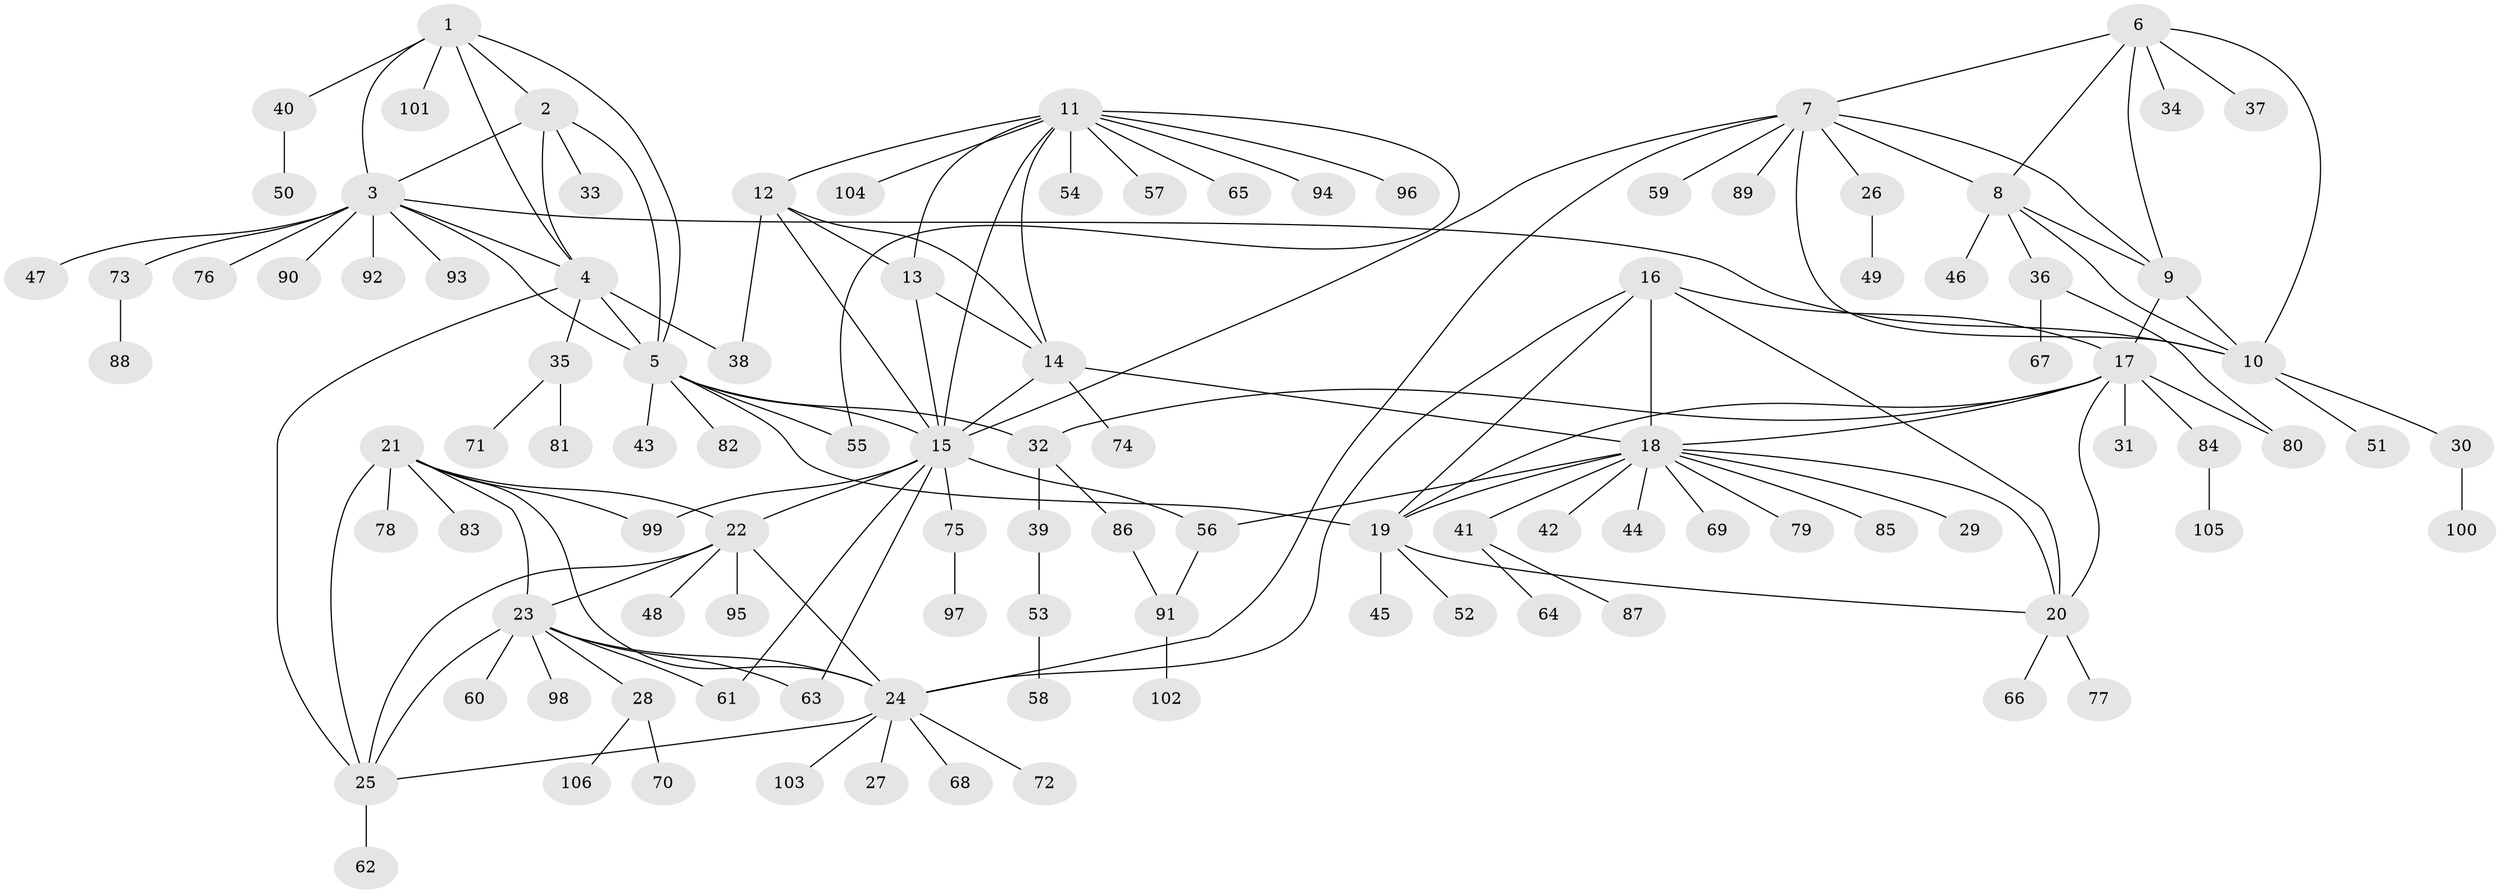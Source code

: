 // coarse degree distribution, {5: 0.11627906976744186, 4: 0.11627906976744186, 7: 0.11627906976744186, 8: 0.046511627906976744, 6: 0.023255813953488372, 10: 0.023255813953488372, 3: 0.09302325581395349, 1: 0.27906976744186046, 2: 0.18604651162790697}
// Generated by graph-tools (version 1.1) at 2025/52/03/04/25 22:52:28]
// undirected, 106 vertices, 150 edges
graph export_dot {
  node [color=gray90,style=filled];
  1;
  2;
  3;
  4;
  5;
  6;
  7;
  8;
  9;
  10;
  11;
  12;
  13;
  14;
  15;
  16;
  17;
  18;
  19;
  20;
  21;
  22;
  23;
  24;
  25;
  26;
  27;
  28;
  29;
  30;
  31;
  32;
  33;
  34;
  35;
  36;
  37;
  38;
  39;
  40;
  41;
  42;
  43;
  44;
  45;
  46;
  47;
  48;
  49;
  50;
  51;
  52;
  53;
  54;
  55;
  56;
  57;
  58;
  59;
  60;
  61;
  62;
  63;
  64;
  65;
  66;
  67;
  68;
  69;
  70;
  71;
  72;
  73;
  74;
  75;
  76;
  77;
  78;
  79;
  80;
  81;
  82;
  83;
  84;
  85;
  86;
  87;
  88;
  89;
  90;
  91;
  92;
  93;
  94;
  95;
  96;
  97;
  98;
  99;
  100;
  101;
  102;
  103;
  104;
  105;
  106;
  1 -- 2;
  1 -- 3;
  1 -- 4;
  1 -- 5;
  1 -- 40;
  1 -- 101;
  2 -- 3;
  2 -- 4;
  2 -- 5;
  2 -- 33;
  3 -- 4;
  3 -- 5;
  3 -- 10;
  3 -- 47;
  3 -- 73;
  3 -- 76;
  3 -- 90;
  3 -- 92;
  3 -- 93;
  4 -- 5;
  4 -- 25;
  4 -- 35;
  4 -- 38;
  5 -- 15;
  5 -- 19;
  5 -- 32;
  5 -- 43;
  5 -- 55;
  5 -- 82;
  6 -- 7;
  6 -- 8;
  6 -- 9;
  6 -- 10;
  6 -- 34;
  6 -- 37;
  7 -- 8;
  7 -- 9;
  7 -- 10;
  7 -- 15;
  7 -- 24;
  7 -- 26;
  7 -- 59;
  7 -- 89;
  8 -- 9;
  8 -- 10;
  8 -- 36;
  8 -- 46;
  9 -- 10;
  9 -- 17;
  10 -- 30;
  10 -- 51;
  11 -- 12;
  11 -- 13;
  11 -- 14;
  11 -- 15;
  11 -- 54;
  11 -- 55;
  11 -- 57;
  11 -- 65;
  11 -- 94;
  11 -- 96;
  11 -- 104;
  12 -- 13;
  12 -- 14;
  12 -- 15;
  12 -- 38;
  13 -- 14;
  13 -- 15;
  14 -- 15;
  14 -- 18;
  14 -- 74;
  15 -- 22;
  15 -- 56;
  15 -- 61;
  15 -- 63;
  15 -- 75;
  15 -- 99;
  16 -- 17;
  16 -- 18;
  16 -- 19;
  16 -- 20;
  16 -- 24;
  17 -- 18;
  17 -- 19;
  17 -- 20;
  17 -- 31;
  17 -- 32;
  17 -- 80;
  17 -- 84;
  18 -- 19;
  18 -- 20;
  18 -- 29;
  18 -- 41;
  18 -- 42;
  18 -- 44;
  18 -- 56;
  18 -- 69;
  18 -- 79;
  18 -- 85;
  19 -- 20;
  19 -- 45;
  19 -- 52;
  20 -- 66;
  20 -- 77;
  21 -- 22;
  21 -- 23;
  21 -- 24;
  21 -- 25;
  21 -- 78;
  21 -- 83;
  21 -- 99;
  22 -- 23;
  22 -- 24;
  22 -- 25;
  22 -- 48;
  22 -- 95;
  23 -- 24;
  23 -- 25;
  23 -- 28;
  23 -- 60;
  23 -- 61;
  23 -- 63;
  23 -- 98;
  24 -- 25;
  24 -- 27;
  24 -- 68;
  24 -- 72;
  24 -- 103;
  25 -- 62;
  26 -- 49;
  28 -- 70;
  28 -- 106;
  30 -- 100;
  32 -- 39;
  32 -- 86;
  35 -- 71;
  35 -- 81;
  36 -- 67;
  36 -- 80;
  39 -- 53;
  40 -- 50;
  41 -- 64;
  41 -- 87;
  53 -- 58;
  56 -- 91;
  73 -- 88;
  75 -- 97;
  84 -- 105;
  86 -- 91;
  91 -- 102;
}
